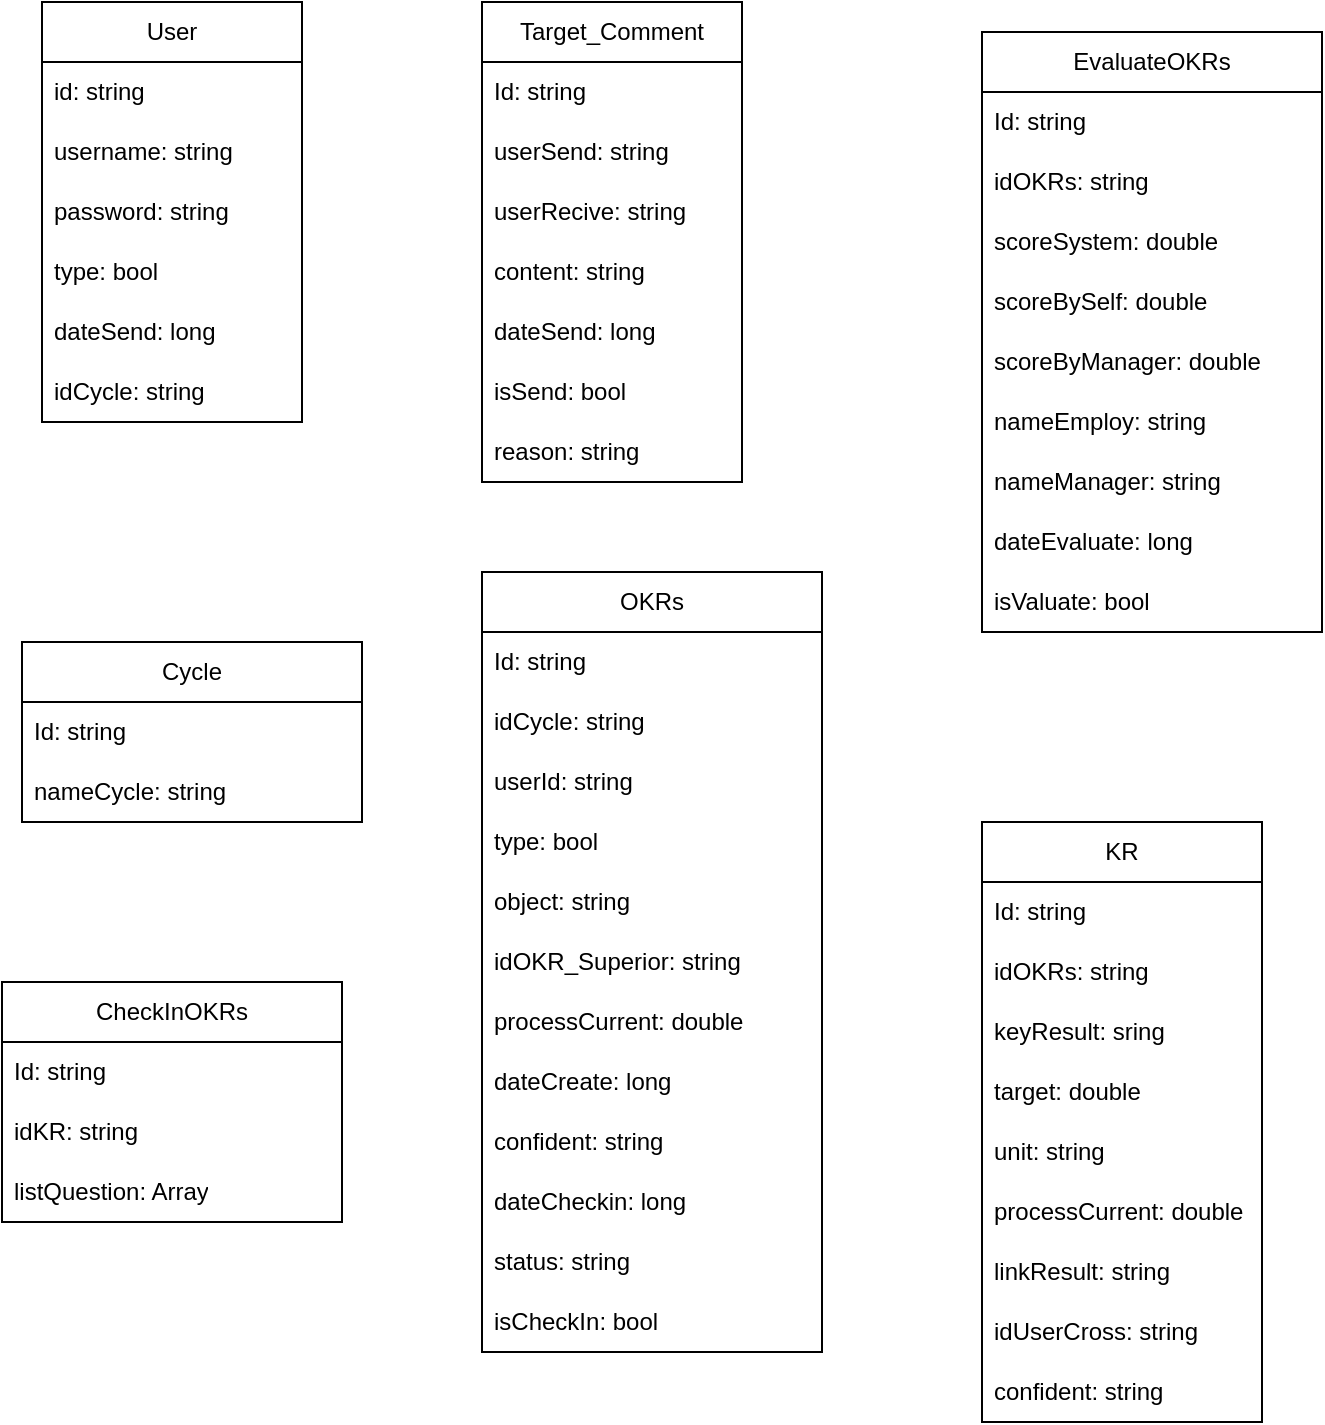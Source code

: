 <mxfile version="22.1.18" type="device">
  <diagram name="Page-1" id="wpHEXAkHBAF4lsrvaTTS">
    <mxGraphModel dx="1426" dy="793" grid="1" gridSize="10" guides="1" tooltips="1" connect="1" arrows="1" fold="1" page="1" pageScale="1" pageWidth="850" pageHeight="1100" math="0" shadow="0">
      <root>
        <mxCell id="0" />
        <mxCell id="1" parent="0" />
        <mxCell id="jvKartbgoirkYDINCMWU-10" value="Target_Comment" style="swimlane;fontStyle=0;childLayout=stackLayout;horizontal=1;startSize=30;horizontalStack=0;resizeParent=1;resizeParentMax=0;resizeLast=0;collapsible=1;marginBottom=0;whiteSpace=wrap;html=1;" parent="1" vertex="1">
          <mxGeometry x="320" y="130" width="130" height="240" as="geometry" />
        </mxCell>
        <mxCell id="jvKartbgoirkYDINCMWU-11" value="Id: string" style="text;strokeColor=none;fillColor=none;align=left;verticalAlign=middle;spacingLeft=4;spacingRight=4;overflow=hidden;points=[[0,0.5],[1,0.5]];portConstraint=eastwest;rotatable=0;whiteSpace=wrap;html=1;" parent="jvKartbgoirkYDINCMWU-10" vertex="1">
          <mxGeometry y="30" width="130" height="30" as="geometry" />
        </mxCell>
        <mxCell id="jvKartbgoirkYDINCMWU-16" value="userSend: string" style="text;strokeColor=none;fillColor=none;align=left;verticalAlign=middle;spacingLeft=4;spacingRight=4;overflow=hidden;points=[[0,0.5],[1,0.5]];portConstraint=eastwest;rotatable=0;whiteSpace=wrap;html=1;" parent="jvKartbgoirkYDINCMWU-10" vertex="1">
          <mxGeometry y="60" width="130" height="30" as="geometry" />
        </mxCell>
        <mxCell id="jvKartbgoirkYDINCMWU-13" value="userRecive: string" style="text;strokeColor=none;fillColor=none;align=left;verticalAlign=middle;spacingLeft=4;spacingRight=4;overflow=hidden;points=[[0,0.5],[1,0.5]];portConstraint=eastwest;rotatable=0;whiteSpace=wrap;html=1;" parent="jvKartbgoirkYDINCMWU-10" vertex="1">
          <mxGeometry y="90" width="130" height="30" as="geometry" />
        </mxCell>
        <mxCell id="jvKartbgoirkYDINCMWU-12" value="content: string" style="text;strokeColor=none;fillColor=none;align=left;verticalAlign=middle;spacingLeft=4;spacingRight=4;overflow=hidden;points=[[0,0.5],[1,0.5]];portConstraint=eastwest;rotatable=0;whiteSpace=wrap;html=1;" parent="jvKartbgoirkYDINCMWU-10" vertex="1">
          <mxGeometry y="120" width="130" height="30" as="geometry" />
        </mxCell>
        <mxCell id="jvKartbgoirkYDINCMWU-14" value="dateSend: long" style="text;strokeColor=none;fillColor=none;align=left;verticalAlign=middle;spacingLeft=4;spacingRight=4;overflow=hidden;points=[[0,0.5],[1,0.5]];portConstraint=eastwest;rotatable=0;whiteSpace=wrap;html=1;" parent="jvKartbgoirkYDINCMWU-10" vertex="1">
          <mxGeometry y="150" width="130" height="30" as="geometry" />
        </mxCell>
        <mxCell id="jvKartbgoirkYDINCMWU-47" value="isSend: bool" style="text;strokeColor=none;fillColor=none;align=left;verticalAlign=middle;spacingLeft=4;spacingRight=4;overflow=hidden;points=[[0,0.5],[1,0.5]];portConstraint=eastwest;rotatable=0;whiteSpace=wrap;html=1;" parent="jvKartbgoirkYDINCMWU-10" vertex="1">
          <mxGeometry y="180" width="130" height="30" as="geometry" />
        </mxCell>
        <mxCell id="vsu-7rti4oWJIBjs1Rta-12" value="reason: string" style="text;strokeColor=none;fillColor=none;align=left;verticalAlign=middle;spacingLeft=4;spacingRight=4;overflow=hidden;points=[[0,0.5],[1,0.5]];portConstraint=eastwest;rotatable=0;whiteSpace=wrap;html=1;" vertex="1" parent="jvKartbgoirkYDINCMWU-10">
          <mxGeometry y="210" width="130" height="30" as="geometry" />
        </mxCell>
        <mxCell id="jvKartbgoirkYDINCMWU-17" value="User" style="swimlane;fontStyle=0;childLayout=stackLayout;horizontal=1;startSize=30;horizontalStack=0;resizeParent=1;resizeParentMax=0;resizeLast=0;collapsible=1;marginBottom=0;whiteSpace=wrap;html=1;" parent="1" vertex="1">
          <mxGeometry x="100" y="130" width="130" height="210" as="geometry" />
        </mxCell>
        <mxCell id="jvKartbgoirkYDINCMWU-18" value="id: string" style="text;strokeColor=none;fillColor=none;align=left;verticalAlign=middle;spacingLeft=4;spacingRight=4;overflow=hidden;points=[[0,0.5],[1,0.5]];portConstraint=eastwest;rotatable=0;whiteSpace=wrap;html=1;" parent="jvKartbgoirkYDINCMWU-17" vertex="1">
          <mxGeometry y="30" width="130" height="30" as="geometry" />
        </mxCell>
        <mxCell id="jvKartbgoirkYDINCMWU-20" value="username: string" style="text;strokeColor=none;fillColor=none;align=left;verticalAlign=middle;spacingLeft=4;spacingRight=4;overflow=hidden;points=[[0,0.5],[1,0.5]];portConstraint=eastwest;rotatable=0;whiteSpace=wrap;html=1;" parent="jvKartbgoirkYDINCMWU-17" vertex="1">
          <mxGeometry y="60" width="130" height="30" as="geometry" />
        </mxCell>
        <mxCell id="jvKartbgoirkYDINCMWU-21" value="password: string" style="text;strokeColor=none;fillColor=none;align=left;verticalAlign=middle;spacingLeft=4;spacingRight=4;overflow=hidden;points=[[0,0.5],[1,0.5]];portConstraint=eastwest;rotatable=0;whiteSpace=wrap;html=1;" parent="jvKartbgoirkYDINCMWU-17" vertex="1">
          <mxGeometry y="90" width="130" height="30" as="geometry" />
        </mxCell>
        <mxCell id="jvKartbgoirkYDINCMWU-32" value="type: bool" style="text;strokeColor=none;fillColor=none;align=left;verticalAlign=middle;spacingLeft=4;spacingRight=4;overflow=hidden;points=[[0,0.5],[1,0.5]];portConstraint=eastwest;rotatable=0;whiteSpace=wrap;html=1;" parent="jvKartbgoirkYDINCMWU-17" vertex="1">
          <mxGeometry y="120" width="130" height="30" as="geometry" />
        </mxCell>
        <mxCell id="jvKartbgoirkYDINCMWU-22" value="dateSend: long" style="text;strokeColor=none;fillColor=none;align=left;verticalAlign=middle;spacingLeft=4;spacingRight=4;overflow=hidden;points=[[0,0.5],[1,0.5]];portConstraint=eastwest;rotatable=0;whiteSpace=wrap;html=1;" parent="jvKartbgoirkYDINCMWU-17" vertex="1">
          <mxGeometry y="150" width="130" height="30" as="geometry" />
        </mxCell>
        <mxCell id="vsu-7rti4oWJIBjs1Rta-11" value="idCycle: string" style="text;strokeColor=none;fillColor=none;align=left;verticalAlign=middle;spacingLeft=4;spacingRight=4;overflow=hidden;points=[[0,0.5],[1,0.5]];portConstraint=eastwest;rotatable=0;whiteSpace=wrap;html=1;" vertex="1" parent="jvKartbgoirkYDINCMWU-17">
          <mxGeometry y="180" width="130" height="30" as="geometry" />
        </mxCell>
        <mxCell id="jvKartbgoirkYDINCMWU-26" value="OKRs" style="swimlane;fontStyle=0;childLayout=stackLayout;horizontal=1;startSize=30;horizontalStack=0;resizeParent=1;resizeParentMax=0;resizeLast=0;collapsible=1;marginBottom=0;whiteSpace=wrap;html=1;" parent="1" vertex="1">
          <mxGeometry x="320" y="415" width="170" height="390" as="geometry" />
        </mxCell>
        <mxCell id="jvKartbgoirkYDINCMWU-27" value="Id: string" style="text;strokeColor=none;fillColor=none;align=left;verticalAlign=middle;spacingLeft=4;spacingRight=4;overflow=hidden;points=[[0,0.5],[1,0.5]];portConstraint=eastwest;rotatable=0;whiteSpace=wrap;html=1;" parent="jvKartbgoirkYDINCMWU-26" vertex="1">
          <mxGeometry y="30" width="170" height="30" as="geometry" />
        </mxCell>
        <mxCell id="vsu-7rti4oWJIBjs1Rta-10" value="idCycle: string" style="text;strokeColor=none;fillColor=none;align=left;verticalAlign=middle;spacingLeft=4;spacingRight=4;overflow=hidden;points=[[0,0.5],[1,0.5]];portConstraint=eastwest;rotatable=0;whiteSpace=wrap;html=1;" vertex="1" parent="jvKartbgoirkYDINCMWU-26">
          <mxGeometry y="60" width="170" height="30" as="geometry" />
        </mxCell>
        <mxCell id="jvKartbgoirkYDINCMWU-28" value="userId: string" style="text;strokeColor=none;fillColor=none;align=left;verticalAlign=middle;spacingLeft=4;spacingRight=4;overflow=hidden;points=[[0,0.5],[1,0.5]];portConstraint=eastwest;rotatable=0;whiteSpace=wrap;html=1;" parent="jvKartbgoirkYDINCMWU-26" vertex="1">
          <mxGeometry y="90" width="170" height="30" as="geometry" />
        </mxCell>
        <mxCell id="jvKartbgoirkYDINCMWU-29" value="type: bool" style="text;strokeColor=none;fillColor=none;align=left;verticalAlign=middle;spacingLeft=4;spacingRight=4;overflow=hidden;points=[[0,0.5],[1,0.5]];portConstraint=eastwest;rotatable=0;whiteSpace=wrap;html=1;" parent="jvKartbgoirkYDINCMWU-26" vertex="1">
          <mxGeometry y="120" width="170" height="30" as="geometry" />
        </mxCell>
        <mxCell id="jvKartbgoirkYDINCMWU-30" value="object: string" style="text;strokeColor=none;fillColor=none;align=left;verticalAlign=middle;spacingLeft=4;spacingRight=4;overflow=hidden;points=[[0,0.5],[1,0.5]];portConstraint=eastwest;rotatable=0;whiteSpace=wrap;html=1;" parent="jvKartbgoirkYDINCMWU-26" vertex="1">
          <mxGeometry y="150" width="170" height="30" as="geometry" />
        </mxCell>
        <mxCell id="jvKartbgoirkYDINCMWU-31" value="idOKR_Superior: string" style="text;strokeColor=none;fillColor=none;align=left;verticalAlign=middle;spacingLeft=4;spacingRight=4;overflow=hidden;points=[[0,0.5],[1,0.5]];portConstraint=eastwest;rotatable=0;whiteSpace=wrap;html=1;" parent="jvKartbgoirkYDINCMWU-26" vertex="1">
          <mxGeometry y="180" width="170" height="30" as="geometry" />
        </mxCell>
        <mxCell id="jvKartbgoirkYDINCMWU-68" value="processCurrent: double" style="text;strokeColor=none;fillColor=none;align=left;verticalAlign=middle;spacingLeft=4;spacingRight=4;overflow=hidden;points=[[0,0.5],[1,0.5]];portConstraint=eastwest;rotatable=0;whiteSpace=wrap;html=1;" parent="jvKartbgoirkYDINCMWU-26" vertex="1">
          <mxGeometry y="210" width="170" height="30" as="geometry" />
        </mxCell>
        <mxCell id="vsu-7rti4oWJIBjs1Rta-1" value="dateCreate: long" style="text;strokeColor=none;fillColor=none;align=left;verticalAlign=middle;spacingLeft=4;spacingRight=4;overflow=hidden;points=[[0,0.5],[1,0.5]];portConstraint=eastwest;rotatable=0;whiteSpace=wrap;html=1;" vertex="1" parent="jvKartbgoirkYDINCMWU-26">
          <mxGeometry y="240" width="170" height="30" as="geometry" />
        </mxCell>
        <mxCell id="vsu-7rti4oWJIBjs1Rta-13" value="confident: string" style="text;strokeColor=none;fillColor=none;align=left;verticalAlign=middle;spacingLeft=4;spacingRight=4;overflow=hidden;points=[[0,0.5],[1,0.5]];portConstraint=eastwest;rotatable=0;whiteSpace=wrap;html=1;" vertex="1" parent="jvKartbgoirkYDINCMWU-26">
          <mxGeometry y="270" width="170" height="30" as="geometry" />
        </mxCell>
        <mxCell id="vsu-7rti4oWJIBjs1Rta-14" value="dateCheckin: long" style="text;strokeColor=none;fillColor=none;align=left;verticalAlign=middle;spacingLeft=4;spacingRight=4;overflow=hidden;points=[[0,0.5],[1,0.5]];portConstraint=eastwest;rotatable=0;whiteSpace=wrap;html=1;" vertex="1" parent="jvKartbgoirkYDINCMWU-26">
          <mxGeometry y="300" width="170" height="30" as="geometry" />
        </mxCell>
        <mxCell id="vsu-7rti4oWJIBjs1Rta-15" value="status: string" style="text;strokeColor=none;fillColor=none;align=left;verticalAlign=middle;spacingLeft=4;spacingRight=4;overflow=hidden;points=[[0,0.5],[1,0.5]];portConstraint=eastwest;rotatable=0;whiteSpace=wrap;html=1;" vertex="1" parent="jvKartbgoirkYDINCMWU-26">
          <mxGeometry y="330" width="170" height="30" as="geometry" />
        </mxCell>
        <mxCell id="vsu-7rti4oWJIBjs1Rta-32" value="isCheckIn: bool" style="text;strokeColor=none;fillColor=none;align=left;verticalAlign=middle;spacingLeft=4;spacingRight=4;overflow=hidden;points=[[0,0.5],[1,0.5]];portConstraint=eastwest;rotatable=0;whiteSpace=wrap;html=1;" vertex="1" parent="jvKartbgoirkYDINCMWU-26">
          <mxGeometry y="360" width="170" height="30" as="geometry" />
        </mxCell>
        <mxCell id="jvKartbgoirkYDINCMWU-33" value="KR" style="swimlane;fontStyle=0;childLayout=stackLayout;horizontal=1;startSize=30;horizontalStack=0;resizeParent=1;resizeParentMax=0;resizeLast=0;collapsible=1;marginBottom=0;whiteSpace=wrap;html=1;" parent="1" vertex="1">
          <mxGeometry x="570" y="540" width="140" height="300" as="geometry" />
        </mxCell>
        <mxCell id="jvKartbgoirkYDINCMWU-34" value="Id: string" style="text;strokeColor=none;fillColor=none;align=left;verticalAlign=middle;spacingLeft=4;spacingRight=4;overflow=hidden;points=[[0,0.5],[1,0.5]];portConstraint=eastwest;rotatable=0;whiteSpace=wrap;html=1;" parent="jvKartbgoirkYDINCMWU-33" vertex="1">
          <mxGeometry y="30" width="140" height="30" as="geometry" />
        </mxCell>
        <mxCell id="jvKartbgoirkYDINCMWU-35" value="idOKRs: string" style="text;strokeColor=none;fillColor=none;align=left;verticalAlign=middle;spacingLeft=4;spacingRight=4;overflow=hidden;points=[[0,0.5],[1,0.5]];portConstraint=eastwest;rotatable=0;whiteSpace=wrap;html=1;" parent="jvKartbgoirkYDINCMWU-33" vertex="1">
          <mxGeometry y="60" width="140" height="30" as="geometry" />
        </mxCell>
        <mxCell id="jvKartbgoirkYDINCMWU-36" value="keyResult: sring" style="text;strokeColor=none;fillColor=none;align=left;verticalAlign=middle;spacingLeft=4;spacingRight=4;overflow=hidden;points=[[0,0.5],[1,0.5]];portConstraint=eastwest;rotatable=0;whiteSpace=wrap;html=1;" parent="jvKartbgoirkYDINCMWU-33" vertex="1">
          <mxGeometry y="90" width="140" height="30" as="geometry" />
        </mxCell>
        <mxCell id="jvKartbgoirkYDINCMWU-37" value="target: double" style="text;strokeColor=none;fillColor=none;align=left;verticalAlign=middle;spacingLeft=4;spacingRight=4;overflow=hidden;points=[[0,0.5],[1,0.5]];portConstraint=eastwest;rotatable=0;whiteSpace=wrap;html=1;" parent="jvKartbgoirkYDINCMWU-33" vertex="1">
          <mxGeometry y="120" width="140" height="30" as="geometry" />
        </mxCell>
        <mxCell id="jvKartbgoirkYDINCMWU-38" value="unit: string" style="text;strokeColor=none;fillColor=none;align=left;verticalAlign=middle;spacingLeft=4;spacingRight=4;overflow=hidden;points=[[0,0.5],[1,0.5]];portConstraint=eastwest;rotatable=0;whiteSpace=wrap;html=1;" parent="jvKartbgoirkYDINCMWU-33" vertex="1">
          <mxGeometry y="150" width="140" height="30" as="geometry" />
        </mxCell>
        <mxCell id="jvKartbgoirkYDINCMWU-48" value="processCurrent: double" style="text;strokeColor=none;fillColor=none;align=left;verticalAlign=middle;spacingLeft=4;spacingRight=4;overflow=hidden;points=[[0,0.5],[1,0.5]];portConstraint=eastwest;rotatable=0;whiteSpace=wrap;html=1;" parent="jvKartbgoirkYDINCMWU-33" vertex="1">
          <mxGeometry y="180" width="140" height="30" as="geometry" />
        </mxCell>
        <mxCell id="jvKartbgoirkYDINCMWU-39" value="linkResult: string" style="text;strokeColor=none;fillColor=none;align=left;verticalAlign=middle;spacingLeft=4;spacingRight=4;overflow=hidden;points=[[0,0.5],[1,0.5]];portConstraint=eastwest;rotatable=0;whiteSpace=wrap;html=1;" parent="jvKartbgoirkYDINCMWU-33" vertex="1">
          <mxGeometry y="210" width="140" height="30" as="geometry" />
        </mxCell>
        <mxCell id="jvKartbgoirkYDINCMWU-40" value="idUserCross: string" style="text;strokeColor=none;fillColor=none;align=left;verticalAlign=middle;spacingLeft=4;spacingRight=4;overflow=hidden;points=[[0,0.5],[1,0.5]];portConstraint=eastwest;rotatable=0;whiteSpace=wrap;html=1;" parent="jvKartbgoirkYDINCMWU-33" vertex="1">
          <mxGeometry y="240" width="140" height="30" as="geometry" />
        </mxCell>
        <mxCell id="vsu-7rti4oWJIBjs1Rta-16" value="confident: string" style="text;strokeColor=none;fillColor=none;align=left;verticalAlign=middle;spacingLeft=4;spacingRight=4;overflow=hidden;points=[[0,0.5],[1,0.5]];portConstraint=eastwest;rotatable=0;whiteSpace=wrap;html=1;" vertex="1" parent="jvKartbgoirkYDINCMWU-33">
          <mxGeometry y="270" width="140" height="30" as="geometry" />
        </mxCell>
        <mxCell id="jvKartbgoirkYDINCMWU-50" value="EvaluateOKRs" style="swimlane;fontStyle=0;childLayout=stackLayout;horizontal=1;startSize=30;horizontalStack=0;resizeParent=1;resizeParentMax=0;resizeLast=0;collapsible=1;marginBottom=0;whiteSpace=wrap;html=1;" parent="1" vertex="1">
          <mxGeometry x="570" y="145" width="170" height="300" as="geometry" />
        </mxCell>
        <mxCell id="jvKartbgoirkYDINCMWU-51" value="Id: string" style="text;strokeColor=none;fillColor=none;align=left;verticalAlign=middle;spacingLeft=4;spacingRight=4;overflow=hidden;points=[[0,0.5],[1,0.5]];portConstraint=eastwest;rotatable=0;whiteSpace=wrap;html=1;" parent="jvKartbgoirkYDINCMWU-50" vertex="1">
          <mxGeometry y="30" width="170" height="30" as="geometry" />
        </mxCell>
        <mxCell id="jvKartbgoirkYDINCMWU-52" value="idOKRs: string" style="text;strokeColor=none;fillColor=none;align=left;verticalAlign=middle;spacingLeft=4;spacingRight=4;overflow=hidden;points=[[0,0.5],[1,0.5]];portConstraint=eastwest;rotatable=0;whiteSpace=wrap;html=1;" parent="jvKartbgoirkYDINCMWU-50" vertex="1">
          <mxGeometry y="60" width="170" height="30" as="geometry" />
        </mxCell>
        <mxCell id="jvKartbgoirkYDINCMWU-53" value="scoreSystem: double" style="text;strokeColor=none;fillColor=none;align=left;verticalAlign=middle;spacingLeft=4;spacingRight=4;overflow=hidden;points=[[0,0.5],[1,0.5]];portConstraint=eastwest;rotatable=0;whiteSpace=wrap;html=1;" parent="jvKartbgoirkYDINCMWU-50" vertex="1">
          <mxGeometry y="90" width="170" height="30" as="geometry" />
        </mxCell>
        <mxCell id="jvKartbgoirkYDINCMWU-54" value="scoreBySelf: double" style="text;strokeColor=none;fillColor=none;align=left;verticalAlign=middle;spacingLeft=4;spacingRight=4;overflow=hidden;points=[[0,0.5],[1,0.5]];portConstraint=eastwest;rotatable=0;whiteSpace=wrap;html=1;" parent="jvKartbgoirkYDINCMWU-50" vertex="1">
          <mxGeometry y="120" width="170" height="30" as="geometry" />
        </mxCell>
        <mxCell id="jvKartbgoirkYDINCMWU-57" value="scoreByManager: double" style="text;strokeColor=none;fillColor=none;align=left;verticalAlign=middle;spacingLeft=4;spacingRight=4;overflow=hidden;points=[[0,0.5],[1,0.5]];portConstraint=eastwest;rotatable=0;whiteSpace=wrap;html=1;" parent="jvKartbgoirkYDINCMWU-50" vertex="1">
          <mxGeometry y="150" width="170" height="30" as="geometry" />
        </mxCell>
        <mxCell id="jvKartbgoirkYDINCMWU-55" value="nameEmploy: string" style="text;strokeColor=none;fillColor=none;align=left;verticalAlign=middle;spacingLeft=4;spacingRight=4;overflow=hidden;points=[[0,0.5],[1,0.5]];portConstraint=eastwest;rotatable=0;whiteSpace=wrap;html=1;" parent="jvKartbgoirkYDINCMWU-50" vertex="1">
          <mxGeometry y="180" width="170" height="30" as="geometry" />
        </mxCell>
        <mxCell id="jvKartbgoirkYDINCMWU-58" value="nameManager: string" style="text;strokeColor=none;fillColor=none;align=left;verticalAlign=middle;spacingLeft=4;spacingRight=4;overflow=hidden;points=[[0,0.5],[1,0.5]];portConstraint=eastwest;rotatable=0;whiteSpace=wrap;html=1;" parent="jvKartbgoirkYDINCMWU-50" vertex="1">
          <mxGeometry y="210" width="170" height="30" as="geometry" />
        </mxCell>
        <mxCell id="vsu-7rti4oWJIBjs1Rta-33" value="dateEvaluate: long" style="text;strokeColor=none;fillColor=none;align=left;verticalAlign=middle;spacingLeft=4;spacingRight=4;overflow=hidden;points=[[0,0.5],[1,0.5]];portConstraint=eastwest;rotatable=0;whiteSpace=wrap;html=1;" vertex="1" parent="jvKartbgoirkYDINCMWU-50">
          <mxGeometry y="240" width="170" height="30" as="geometry" />
        </mxCell>
        <mxCell id="vsu-7rti4oWJIBjs1Rta-34" value="isValuate: bool" style="text;strokeColor=none;fillColor=none;align=left;verticalAlign=middle;spacingLeft=4;spacingRight=4;overflow=hidden;points=[[0,0.5],[1,0.5]];portConstraint=eastwest;rotatable=0;whiteSpace=wrap;html=1;" vertex="1" parent="jvKartbgoirkYDINCMWU-50">
          <mxGeometry y="270" width="170" height="30" as="geometry" />
        </mxCell>
        <mxCell id="vsu-7rti4oWJIBjs1Rta-2" value="Cycle" style="swimlane;fontStyle=0;childLayout=stackLayout;horizontal=1;startSize=30;horizontalStack=0;resizeParent=1;resizeParentMax=0;resizeLast=0;collapsible=1;marginBottom=0;whiteSpace=wrap;html=1;" vertex="1" parent="1">
          <mxGeometry x="90" y="450" width="170" height="90" as="geometry" />
        </mxCell>
        <mxCell id="vsu-7rti4oWJIBjs1Rta-3" value="Id: string" style="text;strokeColor=none;fillColor=none;align=left;verticalAlign=middle;spacingLeft=4;spacingRight=4;overflow=hidden;points=[[0,0.5],[1,0.5]];portConstraint=eastwest;rotatable=0;whiteSpace=wrap;html=1;" vertex="1" parent="vsu-7rti4oWJIBjs1Rta-2">
          <mxGeometry y="30" width="170" height="30" as="geometry" />
        </mxCell>
        <mxCell id="vsu-7rti4oWJIBjs1Rta-8" value="nameCycle: string" style="text;strokeColor=none;fillColor=none;align=left;verticalAlign=middle;spacingLeft=4;spacingRight=4;overflow=hidden;points=[[0,0.5],[1,0.5]];portConstraint=eastwest;rotatable=0;whiteSpace=wrap;html=1;" vertex="1" parent="vsu-7rti4oWJIBjs1Rta-2">
          <mxGeometry y="60" width="170" height="30" as="geometry" />
        </mxCell>
        <mxCell id="vsu-7rti4oWJIBjs1Rta-19" value="CheckInOKRs" style="swimlane;fontStyle=0;childLayout=stackLayout;horizontal=1;startSize=30;horizontalStack=0;resizeParent=1;resizeParentMax=0;resizeLast=0;collapsible=1;marginBottom=0;whiteSpace=wrap;html=1;" vertex="1" parent="1">
          <mxGeometry x="80" y="620" width="170" height="120" as="geometry" />
        </mxCell>
        <mxCell id="vsu-7rti4oWJIBjs1Rta-20" value="Id: string" style="text;strokeColor=none;fillColor=none;align=left;verticalAlign=middle;spacingLeft=4;spacingRight=4;overflow=hidden;points=[[0,0.5],[1,0.5]];portConstraint=eastwest;rotatable=0;whiteSpace=wrap;html=1;" vertex="1" parent="vsu-7rti4oWJIBjs1Rta-19">
          <mxGeometry y="30" width="170" height="30" as="geometry" />
        </mxCell>
        <mxCell id="vsu-7rti4oWJIBjs1Rta-21" value="idKR: string" style="text;strokeColor=none;fillColor=none;align=left;verticalAlign=middle;spacingLeft=4;spacingRight=4;overflow=hidden;points=[[0,0.5],[1,0.5]];portConstraint=eastwest;rotatable=0;whiteSpace=wrap;html=1;" vertex="1" parent="vsu-7rti4oWJIBjs1Rta-19">
          <mxGeometry y="60" width="170" height="30" as="geometry" />
        </mxCell>
        <mxCell id="vsu-7rti4oWJIBjs1Rta-31" value="listQuestion: Array" style="text;strokeColor=none;fillColor=none;align=left;verticalAlign=middle;spacingLeft=4;spacingRight=4;overflow=hidden;points=[[0,0.5],[1,0.5]];portConstraint=eastwest;rotatable=0;whiteSpace=wrap;html=1;" vertex="1" parent="vsu-7rti4oWJIBjs1Rta-19">
          <mxGeometry y="90" width="170" height="30" as="geometry" />
        </mxCell>
      </root>
    </mxGraphModel>
  </diagram>
</mxfile>

